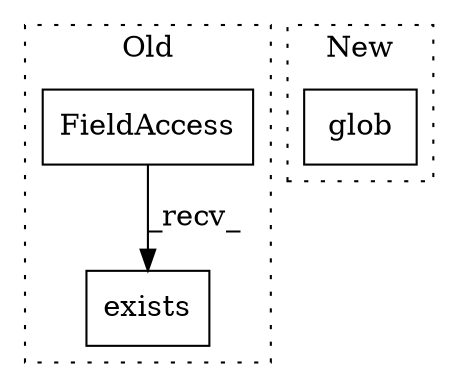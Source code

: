 digraph G {
subgraph cluster0 {
1 [label="exists" a="32" s="2487,2509" l="7,1" shape="box"];
3 [label="FieldAccess" a="22" s="2479" l="7" shape="box"];
label = "Old";
style="dotted";
}
subgraph cluster1 {
2 [label="glob" a="32" s="2503,2523" l="5,1" shape="box"];
label = "New";
style="dotted";
}
3 -> 1 [label="_recv_"];
}